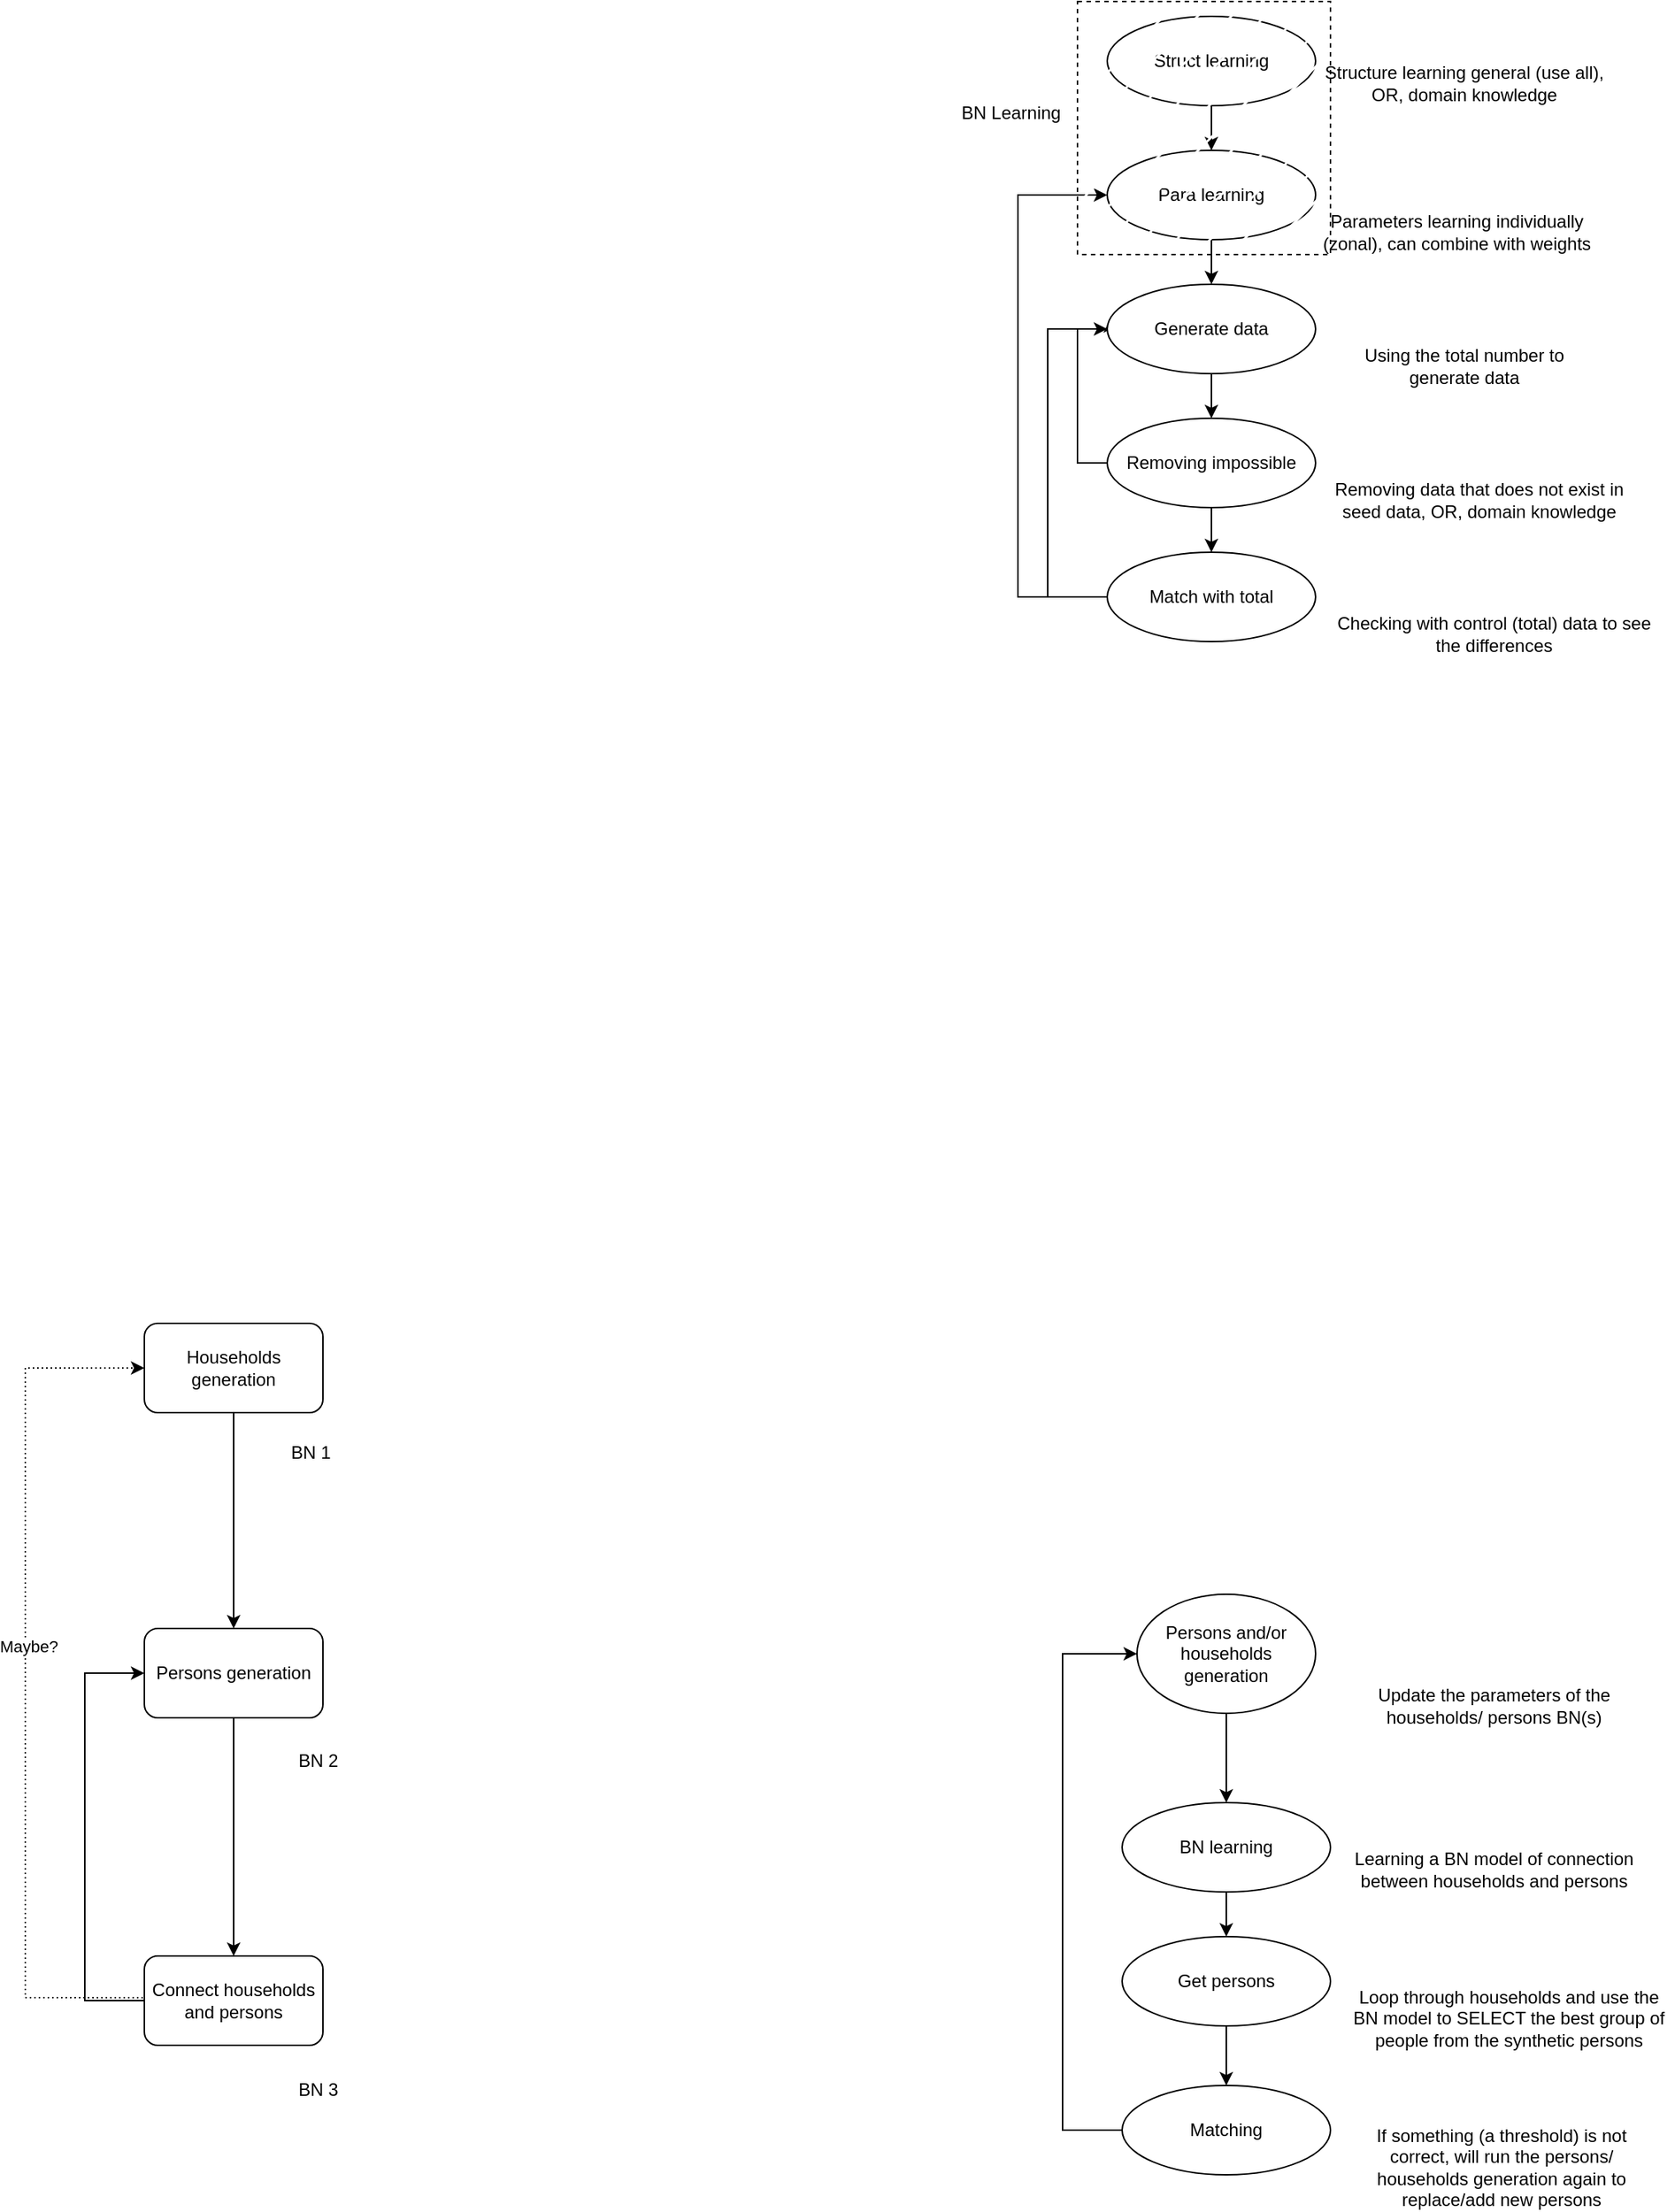 <mxfile version="20.4.1" type="github" pages="4">
  <diagram id="FNK8iaZ5DBjKdUpcAFrB" name="Page-1">
    <mxGraphModel dx="1493" dy="1496" grid="0" gridSize="10" guides="1" tooltips="1" connect="1" arrows="1" fold="1" page="1" pageScale="1" pageWidth="827" pageHeight="1169" math="0" shadow="0">
      <root>
        <mxCell id="0" />
        <mxCell id="1" parent="0" />
        <mxCell id="TVRkaX55-N1PjVb6RJJF-32" style="edgeStyle=orthogonalEdgeStyle;rounded=0;orthogonalLoop=1;jettySize=auto;html=1;" parent="1" source="TVRkaX55-N1PjVb6RJJF-1" target="TVRkaX55-N1PjVb6RJJF-2" edge="1">
          <mxGeometry relative="1" as="geometry" />
        </mxCell>
        <mxCell id="TVRkaX55-N1PjVb6RJJF-1" value="Households generation" style="rounded=1;whiteSpace=wrap;html=1;" parent="1" vertex="1">
          <mxGeometry x="-367" y="308" width="120" height="60" as="geometry" />
        </mxCell>
        <mxCell id="TVRkaX55-N1PjVb6RJJF-33" style="edgeStyle=orthogonalEdgeStyle;rounded=0;orthogonalLoop=1;jettySize=auto;html=1;exitX=0.5;exitY=1;exitDx=0;exitDy=0;entryX=0.5;entryY=0;entryDx=0;entryDy=0;" parent="1" source="TVRkaX55-N1PjVb6RJJF-2" target="TVRkaX55-N1PjVb6RJJF-3" edge="1">
          <mxGeometry relative="1" as="geometry" />
        </mxCell>
        <mxCell id="TVRkaX55-N1PjVb6RJJF-2" value="Persons generation" style="rounded=1;whiteSpace=wrap;html=1;" parent="1" vertex="1">
          <mxGeometry x="-367" y="513" width="120" height="60" as="geometry" />
        </mxCell>
        <mxCell id="TVRkaX55-N1PjVb6RJJF-35" style="edgeStyle=orthogonalEdgeStyle;rounded=0;orthogonalLoop=1;jettySize=auto;html=1;exitX=0;exitY=0.5;exitDx=0;exitDy=0;entryX=0;entryY=0.5;entryDx=0;entryDy=0;" parent="1" source="TVRkaX55-N1PjVb6RJJF-3" target="TVRkaX55-N1PjVb6RJJF-2" edge="1">
          <mxGeometry relative="1" as="geometry">
            <Array as="points">
              <mxPoint x="-407" y="763" />
              <mxPoint x="-407" y="543" />
            </Array>
          </mxGeometry>
        </mxCell>
        <mxCell id="YO9ZZh99iOmGWYp_lecW-1" style="edgeStyle=orthogonalEdgeStyle;rounded=0;orthogonalLoop=1;jettySize=auto;html=1;exitX=0;exitY=0.5;exitDx=0;exitDy=0;entryX=0;entryY=0.5;entryDx=0;entryDy=0;dashed=1;dashPattern=1 2;" edge="1" parent="1" source="TVRkaX55-N1PjVb6RJJF-3" target="TVRkaX55-N1PjVb6RJJF-1">
          <mxGeometry relative="1" as="geometry">
            <mxPoint x="-367" y="858" as="sourcePoint" />
            <Array as="points">
              <mxPoint x="-367" y="761" />
              <mxPoint x="-447" y="761" />
              <mxPoint x="-447" y="338" />
            </Array>
          </mxGeometry>
        </mxCell>
        <mxCell id="YO9ZZh99iOmGWYp_lecW-2" value="Maybe?" style="edgeLabel;html=1;align=center;verticalAlign=middle;resizable=0;points=[];" vertex="1" connectable="0" parent="YO9ZZh99iOmGWYp_lecW-1">
          <mxGeometry x="0.088" y="-2" relative="1" as="geometry">
            <mxPoint as="offset" />
          </mxGeometry>
        </mxCell>
        <mxCell id="TVRkaX55-N1PjVb6RJJF-3" value="Connect households and persons" style="rounded=1;whiteSpace=wrap;html=1;" parent="1" vertex="1">
          <mxGeometry x="-367" y="733" width="120" height="60" as="geometry" />
        </mxCell>
        <mxCell id="TVRkaX55-N1PjVb6RJJF-17" style="edgeStyle=orthogonalEdgeStyle;rounded=0;orthogonalLoop=1;jettySize=auto;html=1;exitX=0.5;exitY=1;exitDx=0;exitDy=0;entryX=0.5;entryY=0;entryDx=0;entryDy=0;" parent="1" source="TVRkaX55-N1PjVb6RJJF-4" target="TVRkaX55-N1PjVb6RJJF-6" edge="1">
          <mxGeometry relative="1" as="geometry" />
        </mxCell>
        <mxCell id="TVRkaX55-N1PjVb6RJJF-4" value="Struct learning" style="ellipse;whiteSpace=wrap;html=1;" parent="1" vertex="1">
          <mxGeometry x="280" y="-570" width="140" height="60" as="geometry" />
        </mxCell>
        <mxCell id="TVRkaX55-N1PjVb6RJJF-24" style="edgeStyle=orthogonalEdgeStyle;rounded=0;orthogonalLoop=1;jettySize=auto;html=1;exitX=0.5;exitY=1;exitDx=0;exitDy=0;entryX=0.5;entryY=0;entryDx=0;entryDy=0;" parent="1" source="TVRkaX55-N1PjVb6RJJF-6" target="TVRkaX55-N1PjVb6RJJF-21" edge="1">
          <mxGeometry relative="1" as="geometry" />
        </mxCell>
        <mxCell id="TVRkaX55-N1PjVb6RJJF-6" value="Para learning" style="ellipse;whiteSpace=wrap;html=1;" parent="1" vertex="1">
          <mxGeometry x="280" y="-480" width="140" height="60" as="geometry" />
        </mxCell>
        <mxCell id="TVRkaX55-N1PjVb6RJJF-26" style="edgeStyle=orthogonalEdgeStyle;rounded=0;orthogonalLoop=1;jettySize=auto;html=1;exitX=0.5;exitY=1;exitDx=0;exitDy=0;entryX=0.5;entryY=0;entryDx=0;entryDy=0;" parent="1" source="TVRkaX55-N1PjVb6RJJF-7" target="TVRkaX55-N1PjVb6RJJF-8" edge="1">
          <mxGeometry relative="1" as="geometry" />
        </mxCell>
        <mxCell id="TVRkaX55-N1PjVb6RJJF-28" style="edgeStyle=orthogonalEdgeStyle;rounded=0;orthogonalLoop=1;jettySize=auto;html=1;exitX=0;exitY=0.5;exitDx=0;exitDy=0;entryX=0.014;entryY=0.389;entryDx=0;entryDy=0;entryPerimeter=0;" parent="1" source="TVRkaX55-N1PjVb6RJJF-7" target="TVRkaX55-N1PjVb6RJJF-21" edge="1">
          <mxGeometry relative="1" as="geometry">
            <mxPoint x="250" y="-360" as="targetPoint" />
            <Array as="points">
              <mxPoint x="260" y="-270" />
              <mxPoint x="260" y="-360" />
              <mxPoint x="282" y="-360" />
            </Array>
          </mxGeometry>
        </mxCell>
        <mxCell id="TVRkaX55-N1PjVb6RJJF-7" value="Removing impossible" style="ellipse;whiteSpace=wrap;html=1;" parent="1" vertex="1">
          <mxGeometry x="280" y="-300" width="140" height="60" as="geometry" />
        </mxCell>
        <mxCell id="TVRkaX55-N1PjVb6RJJF-27" style="edgeStyle=orthogonalEdgeStyle;rounded=0;orthogonalLoop=1;jettySize=auto;html=1;exitX=0;exitY=0.5;exitDx=0;exitDy=0;entryX=0;entryY=0.5;entryDx=0;entryDy=0;" parent="1" source="TVRkaX55-N1PjVb6RJJF-8" target="TVRkaX55-N1PjVb6RJJF-21" edge="1">
          <mxGeometry relative="1" as="geometry">
            <Array as="points">
              <mxPoint x="240" y="-180" />
              <mxPoint x="240" y="-360" />
            </Array>
          </mxGeometry>
        </mxCell>
        <mxCell id="TVRkaX55-N1PjVb6RJJF-29" style="edgeStyle=orthogonalEdgeStyle;rounded=0;orthogonalLoop=1;jettySize=auto;html=1;exitX=0;exitY=0.5;exitDx=0;exitDy=0;entryX=0;entryY=0.5;entryDx=0;entryDy=0;" parent="1" source="TVRkaX55-N1PjVb6RJJF-8" target="TVRkaX55-N1PjVb6RJJF-6" edge="1">
          <mxGeometry relative="1" as="geometry">
            <Array as="points">
              <mxPoint x="220" y="-180" />
              <mxPoint x="220" y="-450" />
            </Array>
          </mxGeometry>
        </mxCell>
        <mxCell id="TVRkaX55-N1PjVb6RJJF-8" value="Match with total" style="ellipse;whiteSpace=wrap;html=1;" parent="1" vertex="1">
          <mxGeometry x="280" y="-210" width="140" height="60" as="geometry" />
        </mxCell>
        <mxCell id="TVRkaX55-N1PjVb6RJJF-9" value="Structure learning general (use all), OR, domain knowledge" style="text;html=1;strokeColor=none;fillColor=none;align=center;verticalAlign=middle;whiteSpace=wrap;rounded=0;" parent="1" vertex="1">
          <mxGeometry x="420" y="-540" width="200" height="30" as="geometry" />
        </mxCell>
        <mxCell id="TVRkaX55-N1PjVb6RJJF-10" value="Parameters learning individually (zonal), can combine with weights" style="text;html=1;strokeColor=none;fillColor=none;align=center;verticalAlign=middle;whiteSpace=wrap;rounded=0;" parent="1" vertex="1">
          <mxGeometry x="410" y="-440" width="210" height="30" as="geometry" />
        </mxCell>
        <mxCell id="TVRkaX55-N1PjVb6RJJF-11" value="Removing data that does not exist in seed data, OR, domain knowledge" style="text;html=1;strokeColor=none;fillColor=none;align=center;verticalAlign=middle;whiteSpace=wrap;rounded=0;" parent="1" vertex="1">
          <mxGeometry x="420" y="-260" width="220" height="30" as="geometry" />
        </mxCell>
        <mxCell id="TVRkaX55-N1PjVb6RJJF-12" value="Checking with control (total) data to see the differences" style="text;html=1;strokeColor=none;fillColor=none;align=center;verticalAlign=middle;whiteSpace=wrap;rounded=0;" parent="1" vertex="1">
          <mxGeometry x="430" y="-170" width="220" height="30" as="geometry" />
        </mxCell>
        <mxCell id="TVRkaX55-N1PjVb6RJJF-25" style="edgeStyle=orthogonalEdgeStyle;rounded=0;orthogonalLoop=1;jettySize=auto;html=1;exitX=0.5;exitY=1;exitDx=0;exitDy=0;entryX=0.5;entryY=0;entryDx=0;entryDy=0;" parent="1" source="TVRkaX55-N1PjVb6RJJF-21" target="TVRkaX55-N1PjVb6RJJF-7" edge="1">
          <mxGeometry relative="1" as="geometry" />
        </mxCell>
        <mxCell id="TVRkaX55-N1PjVb6RJJF-21" value="Generate data" style="ellipse;whiteSpace=wrap;html=1;" parent="1" vertex="1">
          <mxGeometry x="280" y="-390" width="140" height="60" as="geometry" />
        </mxCell>
        <mxCell id="TVRkaX55-N1PjVb6RJJF-22" value="Using the total number to generate data" style="text;html=1;strokeColor=none;fillColor=none;align=center;verticalAlign=middle;whiteSpace=wrap;rounded=0;" parent="1" vertex="1">
          <mxGeometry x="430" y="-350" width="180" height="30" as="geometry" />
        </mxCell>
        <mxCell id="TVRkaX55-N1PjVb6RJJF-44" style="edgeStyle=orthogonalEdgeStyle;rounded=0;orthogonalLoop=1;jettySize=auto;html=1;entryX=0.5;entryY=0;entryDx=0;entryDy=0;" parent="1" source="TVRkaX55-N1PjVb6RJJF-30" target="TVRkaX55-N1PjVb6RJJF-36" edge="1">
          <mxGeometry relative="1" as="geometry" />
        </mxCell>
        <mxCell id="TVRkaX55-N1PjVb6RJJF-30" value="Persons and/or households generation" style="ellipse;whiteSpace=wrap;html=1;" parent="1" vertex="1">
          <mxGeometry x="300" y="490" width="120" height="80" as="geometry" />
        </mxCell>
        <mxCell id="TVRkaX55-N1PjVb6RJJF-45" style="edgeStyle=orthogonalEdgeStyle;rounded=0;orthogonalLoop=1;jettySize=auto;html=1;exitX=0.5;exitY=1;exitDx=0;exitDy=0;entryX=0.5;entryY=0;entryDx=0;entryDy=0;" parent="1" source="TVRkaX55-N1PjVb6RJJF-36" target="TVRkaX55-N1PjVb6RJJF-38" edge="1">
          <mxGeometry relative="1" as="geometry" />
        </mxCell>
        <mxCell id="TVRkaX55-N1PjVb6RJJF-36" value="BN learning" style="ellipse;whiteSpace=wrap;html=1;" parent="1" vertex="1">
          <mxGeometry x="290" y="630" width="140" height="60" as="geometry" />
        </mxCell>
        <mxCell id="TVRkaX55-N1PjVb6RJJF-37" value="Learning a BN model of connection between households and persons" style="text;html=1;strokeColor=none;fillColor=none;align=center;verticalAlign=middle;whiteSpace=wrap;rounded=0;" parent="1" vertex="1">
          <mxGeometry x="440" y="660" width="200" height="30" as="geometry" />
        </mxCell>
        <mxCell id="TVRkaX55-N1PjVb6RJJF-46" style="edgeStyle=orthogonalEdgeStyle;rounded=0;orthogonalLoop=1;jettySize=auto;html=1;exitX=0.5;exitY=1;exitDx=0;exitDy=0;entryX=0.5;entryY=0;entryDx=0;entryDy=0;" parent="1" source="TVRkaX55-N1PjVb6RJJF-38" target="TVRkaX55-N1PjVb6RJJF-41" edge="1">
          <mxGeometry relative="1" as="geometry" />
        </mxCell>
        <mxCell id="TVRkaX55-N1PjVb6RJJF-38" value="Get persons" style="ellipse;whiteSpace=wrap;html=1;" parent="1" vertex="1">
          <mxGeometry x="290" y="720" width="140" height="60" as="geometry" />
        </mxCell>
        <mxCell id="TVRkaX55-N1PjVb6RJJF-39" value="Loop through households and use the BN model to SELECT the best group of people from the synthetic persons" style="text;html=1;strokeColor=none;fillColor=none;align=center;verticalAlign=middle;whiteSpace=wrap;rounded=0;" parent="1" vertex="1">
          <mxGeometry x="440" y="760" width="220" height="30" as="geometry" />
        </mxCell>
        <mxCell id="TVRkaX55-N1PjVb6RJJF-43" style="edgeStyle=orthogonalEdgeStyle;rounded=0;orthogonalLoop=1;jettySize=auto;html=1;entryX=0;entryY=0.5;entryDx=0;entryDy=0;" parent="1" source="TVRkaX55-N1PjVb6RJJF-41" target="TVRkaX55-N1PjVb6RJJF-30" edge="1">
          <mxGeometry relative="1" as="geometry">
            <Array as="points">
              <mxPoint x="250" y="850" />
              <mxPoint x="250" y="530" />
            </Array>
          </mxGeometry>
        </mxCell>
        <mxCell id="TVRkaX55-N1PjVb6RJJF-41" value="Matching" style="ellipse;whiteSpace=wrap;html=1;" parent="1" vertex="1">
          <mxGeometry x="290" y="820" width="140" height="60" as="geometry" />
        </mxCell>
        <mxCell id="TVRkaX55-N1PjVb6RJJF-42" value="Update the parameters of the households/ persons BN(s)" style="text;html=1;strokeColor=none;fillColor=none;align=center;verticalAlign=middle;whiteSpace=wrap;rounded=0;" parent="1" vertex="1">
          <mxGeometry x="430" y="550" width="220" height="30" as="geometry" />
        </mxCell>
        <mxCell id="TVRkaX55-N1PjVb6RJJF-47" value="If something (a threshold) is not correct, will run the persons/ households generation again to replace/add new persons" style="text;html=1;strokeColor=none;fillColor=none;align=center;verticalAlign=middle;whiteSpace=wrap;rounded=0;" parent="1" vertex="1">
          <mxGeometry x="440" y="860" width="210" height="30" as="geometry" />
        </mxCell>
        <mxCell id="YO9ZZh99iOmGWYp_lecW-4" value="" style="whiteSpace=wrap;html=1;aspect=fixed;fillStyle=hatch;dashed=1;" vertex="1" parent="1">
          <mxGeometry x="260" y="-580" width="170" height="170" as="geometry" />
        </mxCell>
        <mxCell id="YO9ZZh99iOmGWYp_lecW-5" value="BN Learning" style="text;html=1;align=center;verticalAlign=middle;resizable=0;points=[];autosize=1;strokeColor=none;fillColor=none;" vertex="1" parent="1">
          <mxGeometry x="170" y="-520" width="90" height="30" as="geometry" />
        </mxCell>
        <mxCell id="YO9ZZh99iOmGWYp_lecW-6" value="BN 1" style="text;html=1;strokeColor=none;fillColor=none;align=center;verticalAlign=middle;whiteSpace=wrap;rounded=0;dashed=1;fillStyle=hatch;" vertex="1" parent="1">
          <mxGeometry x="-285" y="380" width="60" height="30" as="geometry" />
        </mxCell>
        <mxCell id="YO9ZZh99iOmGWYp_lecW-8" value="BN 2" style="text;html=1;strokeColor=none;fillColor=none;align=center;verticalAlign=middle;whiteSpace=wrap;rounded=0;dashed=1;fillStyle=hatch;" vertex="1" parent="1">
          <mxGeometry x="-280" y="587" width="60" height="30" as="geometry" />
        </mxCell>
        <mxCell id="YO9ZZh99iOmGWYp_lecW-9" value="BN 3" style="text;html=1;strokeColor=none;fillColor=none;align=center;verticalAlign=middle;whiteSpace=wrap;rounded=0;dashed=1;fillStyle=hatch;" vertex="1" parent="1">
          <mxGeometry x="-280" y="808" width="60" height="30" as="geometry" />
        </mxCell>
      </root>
    </mxGraphModel>
  </diagram>
  <diagram id="jBi_iQWRpPHf4AwMZCda" name="Page-2">
    <mxGraphModel dx="1211" dy="656" grid="1" gridSize="10" guides="1" tooltips="1" connect="1" arrows="1" fold="1" page="1" pageScale="1" pageWidth="827" pageHeight="1169" math="0" shadow="0">
      <root>
        <mxCell id="0" />
        <mxCell id="1" parent="0" />
        <mxCell id="CyZcmRv1s8RUcZY6BQQJ-1" style="edgeStyle=orthogonalEdgeStyle;rounded=0;orthogonalLoop=1;jettySize=auto;html=1;exitX=0.5;exitY=1;exitDx=0;exitDy=0;entryX=0.5;entryY=0;entryDx=0;entryDy=0;" edge="1" parent="1" source="t-D8adT_xSnt8OAiUW1n-1" target="t-D8adT_xSnt8OAiUW1n-3">
          <mxGeometry relative="1" as="geometry" />
        </mxCell>
        <mxCell id="t-D8adT_xSnt8OAiUW1n-1" value="Struct learning" style="ellipse;whiteSpace=wrap;html=1;" vertex="1" parent="1">
          <mxGeometry x="290" y="20" width="140" height="60" as="geometry" />
        </mxCell>
        <mxCell id="t-D8adT_xSnt8OAiUW1n-2" style="edgeStyle=orthogonalEdgeStyle;rounded=0;orthogonalLoop=1;jettySize=auto;html=1;exitX=0.5;exitY=1;exitDx=0;exitDy=0;entryX=0.5;entryY=0;entryDx=0;entryDy=0;" edge="1" parent="1" source="t-D8adT_xSnt8OAiUW1n-3" target="t-D8adT_xSnt8OAiUW1n-11">
          <mxGeometry relative="1" as="geometry" />
        </mxCell>
        <mxCell id="t-D8adT_xSnt8OAiUW1n-3" value="Para learning" style="ellipse;whiteSpace=wrap;html=1;" vertex="1" parent="1">
          <mxGeometry x="290" y="110" width="140" height="60" as="geometry" />
        </mxCell>
        <mxCell id="t-D8adT_xSnt8OAiUW1n-4" style="edgeStyle=orthogonalEdgeStyle;rounded=0;orthogonalLoop=1;jettySize=auto;html=1;exitX=0.5;exitY=1;exitDx=0;exitDy=0;entryX=0.5;entryY=0;entryDx=0;entryDy=0;" edge="1" parent="1" source="t-D8adT_xSnt8OAiUW1n-6" target="t-D8adT_xSnt8OAiUW1n-9">
          <mxGeometry relative="1" as="geometry" />
        </mxCell>
        <mxCell id="t-D8adT_xSnt8OAiUW1n-5" style="edgeStyle=orthogonalEdgeStyle;rounded=0;orthogonalLoop=1;jettySize=auto;html=1;exitX=0;exitY=0.5;exitDx=0;exitDy=0;entryX=0.014;entryY=0.389;entryDx=0;entryDy=0;entryPerimeter=0;" edge="1" parent="1" source="t-D8adT_xSnt8OAiUW1n-6" target="t-D8adT_xSnt8OAiUW1n-11">
          <mxGeometry relative="1" as="geometry">
            <mxPoint x="260" y="230" as="targetPoint" />
            <Array as="points">
              <mxPoint x="270" y="320" />
              <mxPoint x="270" y="230" />
              <mxPoint x="292" y="230" />
            </Array>
          </mxGeometry>
        </mxCell>
        <mxCell id="t-D8adT_xSnt8OAiUW1n-6" value="Removing impossible" style="ellipse;whiteSpace=wrap;html=1;" vertex="1" parent="1">
          <mxGeometry x="290" y="290" width="140" height="60" as="geometry" />
        </mxCell>
        <mxCell id="t-D8adT_xSnt8OAiUW1n-7" style="edgeStyle=orthogonalEdgeStyle;rounded=0;orthogonalLoop=1;jettySize=auto;html=1;exitX=0;exitY=0.5;exitDx=0;exitDy=0;entryX=0;entryY=0.5;entryDx=0;entryDy=0;" edge="1" parent="1" source="t-D8adT_xSnt8OAiUW1n-9" target="t-D8adT_xSnt8OAiUW1n-11">
          <mxGeometry relative="1" as="geometry">
            <Array as="points">
              <mxPoint x="250" y="410" />
              <mxPoint x="250" y="230" />
            </Array>
          </mxGeometry>
        </mxCell>
        <mxCell id="t-D8adT_xSnt8OAiUW1n-8" style="edgeStyle=orthogonalEdgeStyle;rounded=0;orthogonalLoop=1;jettySize=auto;html=1;exitX=0;exitY=0.5;exitDx=0;exitDy=0;entryX=0;entryY=0.5;entryDx=0;entryDy=0;" edge="1" parent="1" source="t-D8adT_xSnt8OAiUW1n-9" target="t-D8adT_xSnt8OAiUW1n-3">
          <mxGeometry relative="1" as="geometry">
            <Array as="points">
              <mxPoint x="230" y="410" />
              <mxPoint x="230" y="140" />
            </Array>
          </mxGeometry>
        </mxCell>
        <mxCell id="t-D8adT_xSnt8OAiUW1n-9" value="Match with total" style="ellipse;whiteSpace=wrap;html=1;" vertex="1" parent="1">
          <mxGeometry x="290" y="380" width="140" height="60" as="geometry" />
        </mxCell>
        <mxCell id="t-D8adT_xSnt8OAiUW1n-10" style="edgeStyle=orthogonalEdgeStyle;rounded=0;orthogonalLoop=1;jettySize=auto;html=1;exitX=0.5;exitY=1;exitDx=0;exitDy=0;entryX=0.5;entryY=0;entryDx=0;entryDy=0;" edge="1" parent="1" source="t-D8adT_xSnt8OAiUW1n-11" target="t-D8adT_xSnt8OAiUW1n-6">
          <mxGeometry relative="1" as="geometry" />
        </mxCell>
        <mxCell id="t-D8adT_xSnt8OAiUW1n-11" value="Generate data" style="ellipse;whiteSpace=wrap;html=1;" vertex="1" parent="1">
          <mxGeometry x="290" y="200" width="140" height="60" as="geometry" />
        </mxCell>
        <mxCell id="vTW-B0mnjMxtPzfEoq91-1" value="(1) using data, (2) using domain knowledge, (3) mix&lt;br&gt;(&lt;span style=&quot;color: rgb(34, 34, 34); font-family: Arial, sans-serif; font-size: 13px; text-align: left; background-color: rgb(255, 255, 255);&quot;&gt;Scanagatta 2019)&lt;/span&gt;" style="text;html=1;strokeColor=none;fillColor=none;align=center;verticalAlign=middle;whiteSpace=wrap;rounded=0;" vertex="1" parent="1">
          <mxGeometry x="430" y="50" width="310" height="30" as="geometry" />
        </mxCell>
        <mxCell id="vTW-B0mnjMxtPzfEoq91-2" value="&lt;span style=&quot;color: rgb(34, 34, 34); font-family: Arial, sans-serif; font-size: 13px; text-align: left; background-color: rgb(255, 255, 255);&quot;&gt;Learn with weights:&amp;nbsp; Zaidi 2017&lt;br&gt;Update:&amp;nbsp;&lt;/span&gt;&lt;span style=&quot;color: rgb(34, 34, 34); font-family: Arial, sans-serif; font-size: 13px; text-align: left; background-color: rgb(255, 255, 255);&quot;&gt;Bauer 2013&lt;/span&gt;&lt;span style=&quot;color: rgb(34, 34, 34); font-family: Arial, sans-serif; font-size: 13px; text-align: left; background-color: rgb(255, 255, 255);&quot;&gt;&lt;br&gt;&lt;/span&gt;" style="text;html=1;strokeColor=none;fillColor=none;align=center;verticalAlign=middle;whiteSpace=wrap;rounded=0;" vertex="1" parent="1">
          <mxGeometry x="354" y="140" width="360" height="30" as="geometry" />
        </mxCell>
        <mxCell id="vTW-B0mnjMxtPzfEoq91-3" value="Sun 2015,&amp;nbsp;&lt;span style=&quot;color: rgb(34, 34, 34); font-family: Arial, sans-serif; font-size: 13px; text-align: left; background-color: rgb(255, 255, 255);&quot;&gt;Tang 2020 (hierchy)&lt;/span&gt;" style="text;html=1;strokeColor=none;fillColor=none;align=center;verticalAlign=middle;whiteSpace=wrap;rounded=0;" vertex="1" parent="1">
          <mxGeometry x="110" y="80" width="170" height="30" as="geometry" />
        </mxCell>
        <mxCell id="vTW-B0mnjMxtPzfEoq91-4" value="HMM (Saadi 2016), DGM (Borysov 2019)" style="text;html=1;strokeColor=none;fillColor=none;align=center;verticalAlign=middle;whiteSpace=wrap;rounded=0;" vertex="1" parent="1">
          <mxGeometry x="414" y="230" width="300" height="30" as="geometry" />
        </mxCell>
        <mxCell id="WMcwPhSTtRKZRg1TEZBr-1" value="Incorporate expert knowledge" style="text;html=1;strokeColor=none;fillColor=none;align=center;verticalAlign=middle;whiteSpace=wrap;rounded=0;" vertex="1" parent="1">
          <mxGeometry x="450" y="330" width="120" height="30" as="geometry" />
        </mxCell>
        <mxCell id="WMcwPhSTtRKZRg1TEZBr-3" value="CO method (Williamson 2013)" style="text;html=1;strokeColor=none;fillColor=none;align=center;verticalAlign=middle;whiteSpace=wrap;rounded=0;" vertex="1" parent="1">
          <mxGeometry x="450" y="420" width="180" height="30" as="geometry" />
        </mxCell>
      </root>
    </mxGraphModel>
  </diagram>
  <diagram id="Am2zSR0PrbhMlrScB6fN" name="Page-3">
    <mxGraphModel dx="1332" dy="722" grid="1" gridSize="10" guides="1" tooltips="1" connect="1" arrows="1" fold="1" page="1" pageScale="1" pageWidth="827" pageHeight="1169" math="0" shadow="0">
      <root>
        <mxCell id="0" />
        <mxCell id="1" parent="0" />
        <mxCell id="2qoX8Beb5AlpvP6aSm4o-1" style="edgeStyle=orthogonalEdgeStyle;rounded=0;orthogonalLoop=1;jettySize=auto;html=1;" edge="1" parent="1" source="2qoX8Beb5AlpvP6aSm4o-2" target="2qoX8Beb5AlpvP6aSm4o-4">
          <mxGeometry relative="1" as="geometry" />
        </mxCell>
        <mxCell id="2qoX8Beb5AlpvP6aSm4o-2" value="Households generation" style="rounded=1;whiteSpace=wrap;html=1;" vertex="1" parent="1">
          <mxGeometry x="250" y="320" width="120" height="60" as="geometry" />
        </mxCell>
        <mxCell id="2qoX8Beb5AlpvP6aSm4o-3" style="edgeStyle=orthogonalEdgeStyle;rounded=0;orthogonalLoop=1;jettySize=auto;html=1;exitX=0.5;exitY=1;exitDx=0;exitDy=0;entryX=0.5;entryY=0;entryDx=0;entryDy=0;" edge="1" parent="1" source="2qoX8Beb5AlpvP6aSm4o-4" target="2qoX8Beb5AlpvP6aSm4o-6">
          <mxGeometry relative="1" as="geometry" />
        </mxCell>
        <mxCell id="2qoX8Beb5AlpvP6aSm4o-4" value="Persons generation" style="rounded=1;whiteSpace=wrap;html=1;" vertex="1" parent="1">
          <mxGeometry x="250" y="480" width="120" height="60" as="geometry" />
        </mxCell>
        <mxCell id="2qoX8Beb5AlpvP6aSm4o-5" style="edgeStyle=orthogonalEdgeStyle;rounded=0;orthogonalLoop=1;jettySize=auto;html=1;exitX=0;exitY=0.5;exitDx=0;exitDy=0;entryX=0;entryY=0.5;entryDx=0;entryDy=0;" edge="1" parent="1" source="2qoX8Beb5AlpvP6aSm4o-6" target="2qoX8Beb5AlpvP6aSm4o-4">
          <mxGeometry relative="1" as="geometry">
            <Array as="points">
              <mxPoint x="210" y="730" />
              <mxPoint x="210" y="510" />
            </Array>
          </mxGeometry>
        </mxCell>
        <mxCell id="2qoX8Beb5AlpvP6aSm4o-6" value="Connect households and persons" style="rounded=1;whiteSpace=wrap;html=1;" vertex="1" parent="1">
          <mxGeometry x="250" y="700" width="120" height="60" as="geometry" />
        </mxCell>
        <mxCell id="OWdBrX653BMPkTsETVAO-2" value="Sun 2018 (hierchy)&lt;br&gt;Zhang 2019 (connected)" style="text;html=1;strokeColor=none;fillColor=none;align=center;verticalAlign=middle;whiteSpace=wrap;rounded=0;" vertex="1" parent="1">
          <mxGeometry x="380" y="730" width="170" height="30" as="geometry" />
        </mxCell>
        <mxCell id="OWdBrX653BMPkTsETVAO-4" value="CO method (Williamson 2013)" style="text;html=1;strokeColor=none;fillColor=none;align=center;verticalAlign=middle;whiteSpace=wrap;rounded=0;" vertex="1" parent="1">
          <mxGeometry x="60" y="590" width="240" height="30" as="geometry" />
        </mxCell>
        <mxCell id="CHnHmF19EO_eBftaqOEm-1" value="Optimization: like hill climbing" style="text;html=1;strokeColor=none;fillColor=none;align=center;verticalAlign=middle;whiteSpace=wrap;rounded=0;" vertex="1" parent="1">
          <mxGeometry x="100" y="620" width="120" height="30" as="geometry" />
        </mxCell>
      </root>
    </mxGraphModel>
  </diagram>
  <diagram id="fM_Qc8-_lv7H8_N84h_I" name="Page-4">
    <mxGraphModel dx="666" dy="361" grid="1" gridSize="10" guides="1" tooltips="1" connect="1" arrows="1" fold="1" page="1" pageScale="1" pageWidth="827" pageHeight="1169" math="0" shadow="0">
      <root>
        <mxCell id="0" />
        <mxCell id="1" parent="0" />
      </root>
    </mxGraphModel>
  </diagram>
</mxfile>
